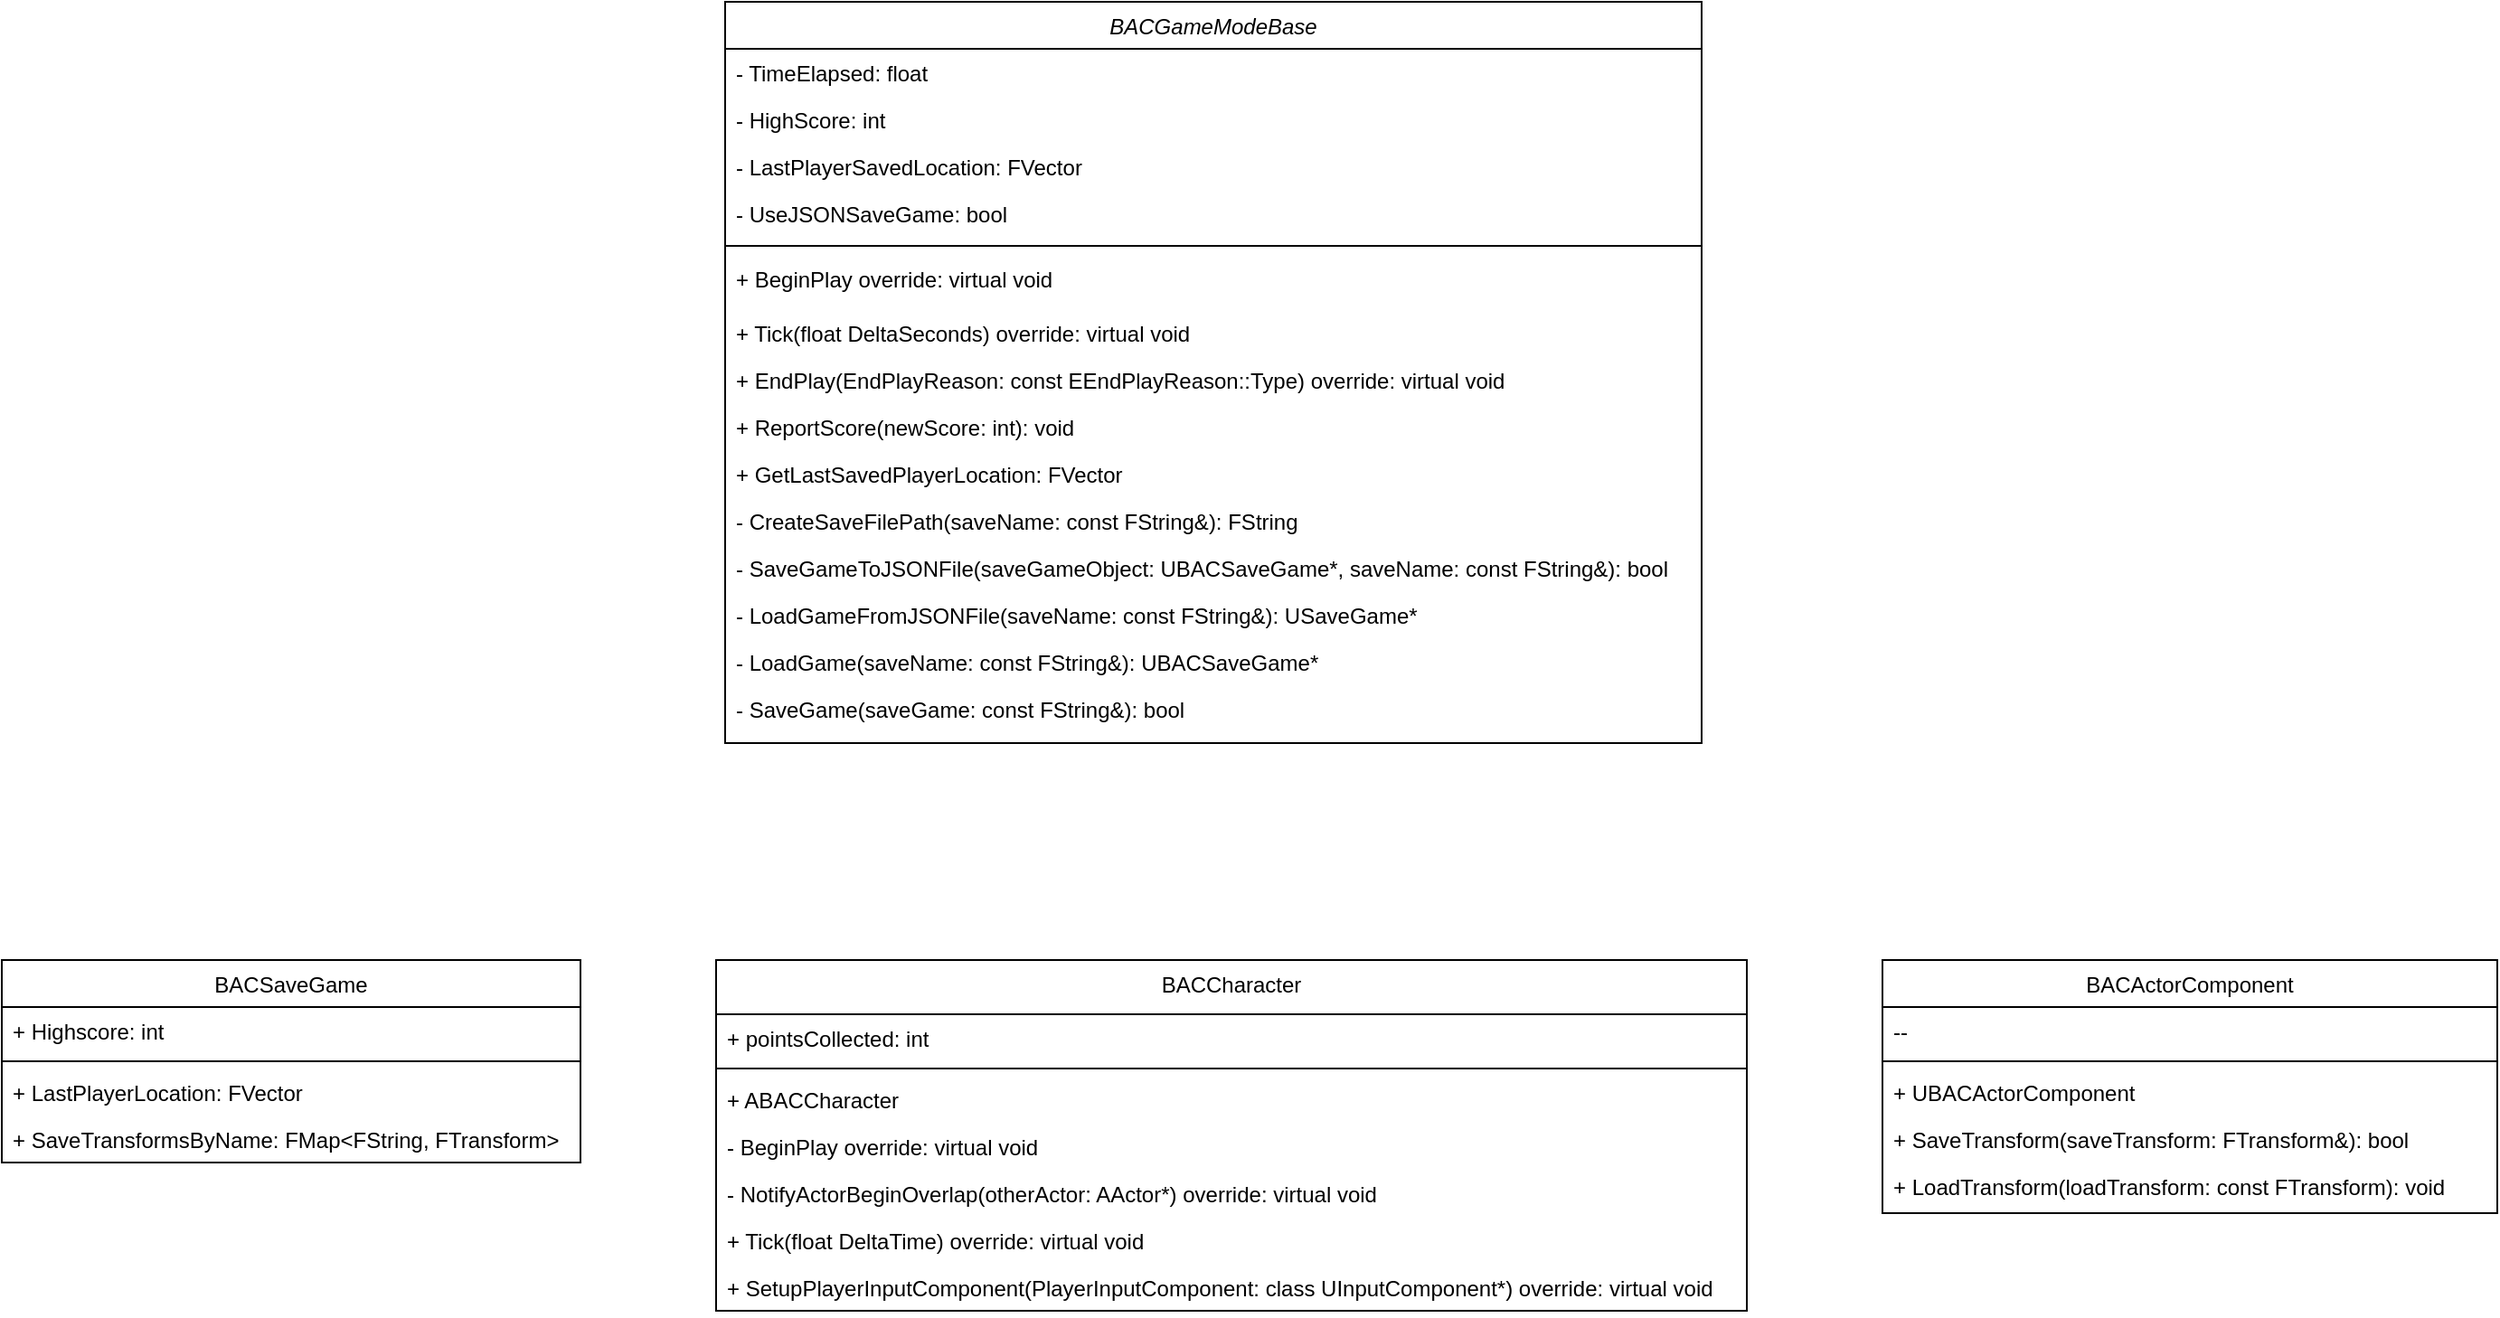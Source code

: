 <mxfile version="24.5.5" type="github">
  <diagram id="C5RBs43oDa-KdzZeNtuy" name="Page-1">
    <mxGraphModel dx="1434" dy="782" grid="1" gridSize="10" guides="1" tooltips="1" connect="1" arrows="1" fold="1" page="1" pageScale="1" pageWidth="827" pageHeight="1169" math="0" shadow="0">
      <root>
        <mxCell id="WIyWlLk6GJQsqaUBKTNV-0" />
        <mxCell id="WIyWlLk6GJQsqaUBKTNV-1" parent="WIyWlLk6GJQsqaUBKTNV-0" />
        <mxCell id="zkfFHV4jXpPFQw0GAbJ--0" value="BACGameModeBase" style="swimlane;fontStyle=2;align=center;verticalAlign=top;childLayout=stackLayout;horizontal=1;startSize=26;horizontalStack=0;resizeParent=1;resizeLast=0;collapsible=1;marginBottom=0;rounded=0;shadow=0;strokeWidth=1;" parent="WIyWlLk6GJQsqaUBKTNV-1" vertex="1">
          <mxGeometry x="520" y="30" width="540" height="410" as="geometry">
            <mxRectangle x="230" y="140" width="160" height="26" as="alternateBounds" />
          </mxGeometry>
        </mxCell>
        <mxCell id="zkfFHV4jXpPFQw0GAbJ--1" value="- TimeElapsed: float" style="text;align=left;verticalAlign=top;spacingLeft=4;spacingRight=4;overflow=hidden;rotatable=0;points=[[0,0.5],[1,0.5]];portConstraint=eastwest;" parent="zkfFHV4jXpPFQw0GAbJ--0" vertex="1">
          <mxGeometry y="26" width="540" height="26" as="geometry" />
        </mxCell>
        <mxCell id="zkfFHV4jXpPFQw0GAbJ--2" value="- HighScore: int" style="text;align=left;verticalAlign=top;spacingLeft=4;spacingRight=4;overflow=hidden;rotatable=0;points=[[0,0.5],[1,0.5]];portConstraint=eastwest;rounded=0;shadow=0;html=0;" parent="zkfFHV4jXpPFQw0GAbJ--0" vertex="1">
          <mxGeometry y="52" width="540" height="26" as="geometry" />
        </mxCell>
        <mxCell id="zkfFHV4jXpPFQw0GAbJ--3" value="- LastPlayerSavedLocation: FVector" style="text;align=left;verticalAlign=top;spacingLeft=4;spacingRight=4;overflow=hidden;rotatable=0;points=[[0,0.5],[1,0.5]];portConstraint=eastwest;rounded=0;shadow=0;html=0;" parent="zkfFHV4jXpPFQw0GAbJ--0" vertex="1">
          <mxGeometry y="78" width="540" height="26" as="geometry" />
        </mxCell>
        <mxCell id="3Qn9DJxI-8dzu8J4B5Hz-1" value="- UseJSONSaveGame: bool" style="text;align=left;verticalAlign=top;spacingLeft=4;spacingRight=4;overflow=hidden;rotatable=0;points=[[0,0.5],[1,0.5]];portConstraint=eastwest;rounded=0;shadow=0;html=0;" vertex="1" parent="zkfFHV4jXpPFQw0GAbJ--0">
          <mxGeometry y="104" width="540" height="26" as="geometry" />
        </mxCell>
        <mxCell id="zkfFHV4jXpPFQw0GAbJ--4" value="" style="line;html=1;strokeWidth=1;align=left;verticalAlign=middle;spacingTop=-1;spacingLeft=3;spacingRight=3;rotatable=0;labelPosition=right;points=[];portConstraint=eastwest;" parent="zkfFHV4jXpPFQw0GAbJ--0" vertex="1">
          <mxGeometry y="130" width="540" height="10" as="geometry" />
        </mxCell>
        <mxCell id="3Qn9DJxI-8dzu8J4B5Hz-2" value="+ BeginPlay override: virtual void" style="text;align=left;verticalAlign=top;spacingLeft=4;spacingRight=4;overflow=hidden;rotatable=0;points=[[0,0.5],[1,0.5]];portConstraint=eastwest;rounded=0;shadow=0;html=0;" vertex="1" parent="zkfFHV4jXpPFQw0GAbJ--0">
          <mxGeometry y="140" width="540" height="30" as="geometry" />
        </mxCell>
        <mxCell id="3Qn9DJxI-8dzu8J4B5Hz-3" value="+ Tick(float DeltaSeconds) override: virtual void&#xa;&#xa;" style="text;align=left;verticalAlign=top;spacingLeft=4;spacingRight=4;overflow=hidden;rotatable=0;points=[[0,0.5],[1,0.5]];portConstraint=eastwest;rounded=0;shadow=0;html=0;" vertex="1" parent="zkfFHV4jXpPFQw0GAbJ--0">
          <mxGeometry y="170" width="540" height="26" as="geometry" />
        </mxCell>
        <mxCell id="3Qn9DJxI-8dzu8J4B5Hz-4" value="+ EndPlay(EndPlayReason: const EEndPlayReason::Type) override: virtual void&#xa;&#xa;" style="text;align=left;verticalAlign=top;spacingLeft=4;spacingRight=4;overflow=hidden;rotatable=0;points=[[0,0.5],[1,0.5]];portConstraint=eastwest;rounded=0;shadow=0;html=0;" vertex="1" parent="zkfFHV4jXpPFQw0GAbJ--0">
          <mxGeometry y="196" width="540" height="26" as="geometry" />
        </mxCell>
        <mxCell id="3Qn9DJxI-8dzu8J4B5Hz-6" value="+ ReportScore(newScore: int): void&#xa;&#xa;" style="text;align=left;verticalAlign=top;spacingLeft=4;spacingRight=4;overflow=hidden;rotatable=0;points=[[0,0.5],[1,0.5]];portConstraint=eastwest;rounded=0;shadow=0;html=0;" vertex="1" parent="zkfFHV4jXpPFQw0GAbJ--0">
          <mxGeometry y="222" width="540" height="26" as="geometry" />
        </mxCell>
        <mxCell id="3Qn9DJxI-8dzu8J4B5Hz-5" value="+ GetLastSavedPlayerLocation: FVector&#xa;&#xa;" style="text;align=left;verticalAlign=top;spacingLeft=4;spacingRight=4;overflow=hidden;rotatable=0;points=[[0,0.5],[1,0.5]];portConstraint=eastwest;rounded=0;shadow=0;html=0;" vertex="1" parent="zkfFHV4jXpPFQw0GAbJ--0">
          <mxGeometry y="248" width="540" height="26" as="geometry" />
        </mxCell>
        <mxCell id="3Qn9DJxI-8dzu8J4B5Hz-7" value="- CreateSaveFilePath(saveName: const FString&amp;): FString" style="text;align=left;verticalAlign=top;spacingLeft=4;spacingRight=4;overflow=hidden;rotatable=0;points=[[0,0.5],[1,0.5]];portConstraint=eastwest;rounded=0;shadow=0;html=0;" vertex="1" parent="zkfFHV4jXpPFQw0GAbJ--0">
          <mxGeometry y="274" width="540" height="26" as="geometry" />
        </mxCell>
        <mxCell id="3Qn9DJxI-8dzu8J4B5Hz-8" value="- SaveGameToJSONFile(saveGameObject: UBACSaveGame*, saveName: const FString&amp;): bool" style="text;align=left;verticalAlign=top;spacingLeft=4;spacingRight=4;overflow=hidden;rotatable=0;points=[[0,0.5],[1,0.5]];portConstraint=eastwest;rounded=0;shadow=0;html=0;" vertex="1" parent="zkfFHV4jXpPFQw0GAbJ--0">
          <mxGeometry y="300" width="540" height="26" as="geometry" />
        </mxCell>
        <mxCell id="3Qn9DJxI-8dzu8J4B5Hz-9" value="- LoadGameFromJSONFile(saveName: const FString&amp;): USaveGame*" style="text;align=left;verticalAlign=top;spacingLeft=4;spacingRight=4;overflow=hidden;rotatable=0;points=[[0,0.5],[1,0.5]];portConstraint=eastwest;rounded=0;shadow=0;html=0;" vertex="1" parent="zkfFHV4jXpPFQw0GAbJ--0">
          <mxGeometry y="326" width="540" height="26" as="geometry" />
        </mxCell>
        <mxCell id="3Qn9DJxI-8dzu8J4B5Hz-10" value="- LoadGame(saveName: const FString&amp;): UBACSaveGame*" style="text;align=left;verticalAlign=top;spacingLeft=4;spacingRight=4;overflow=hidden;rotatable=0;points=[[0,0.5],[1,0.5]];portConstraint=eastwest;rounded=0;shadow=0;html=0;" vertex="1" parent="zkfFHV4jXpPFQw0GAbJ--0">
          <mxGeometry y="352" width="540" height="26" as="geometry" />
        </mxCell>
        <mxCell id="3Qn9DJxI-8dzu8J4B5Hz-11" value="- SaveGame(saveGame: const FString&amp;): bool" style="text;align=left;verticalAlign=top;spacingLeft=4;spacingRight=4;overflow=hidden;rotatable=0;points=[[0,0.5],[1,0.5]];portConstraint=eastwest;rounded=0;shadow=0;html=0;" vertex="1" parent="zkfFHV4jXpPFQw0GAbJ--0">
          <mxGeometry y="378" width="540" height="26" as="geometry" />
        </mxCell>
        <mxCell id="zkfFHV4jXpPFQw0GAbJ--17" value="BACSaveGame" style="swimlane;fontStyle=0;align=center;verticalAlign=top;childLayout=stackLayout;horizontal=1;startSize=26;horizontalStack=0;resizeParent=1;resizeLast=0;collapsible=1;marginBottom=0;rounded=0;shadow=0;strokeWidth=1;" parent="WIyWlLk6GJQsqaUBKTNV-1" vertex="1">
          <mxGeometry x="120" y="560" width="320" height="112" as="geometry">
            <mxRectangle x="550" y="140" width="160" height="26" as="alternateBounds" />
          </mxGeometry>
        </mxCell>
        <mxCell id="zkfFHV4jXpPFQw0GAbJ--18" value="+ Highscore: int" style="text;align=left;verticalAlign=top;spacingLeft=4;spacingRight=4;overflow=hidden;rotatable=0;points=[[0,0.5],[1,0.5]];portConstraint=eastwest;" parent="zkfFHV4jXpPFQw0GAbJ--17" vertex="1">
          <mxGeometry y="26" width="320" height="26" as="geometry" />
        </mxCell>
        <mxCell id="zkfFHV4jXpPFQw0GAbJ--23" value="" style="line;html=1;strokeWidth=1;align=left;verticalAlign=middle;spacingTop=-1;spacingLeft=3;spacingRight=3;rotatable=0;labelPosition=right;points=[];portConstraint=eastwest;" parent="zkfFHV4jXpPFQw0GAbJ--17" vertex="1">
          <mxGeometry y="52" width="320" height="8" as="geometry" />
        </mxCell>
        <mxCell id="zkfFHV4jXpPFQw0GAbJ--24" value="+ LastPlayerLocation: FVector" style="text;align=left;verticalAlign=top;spacingLeft=4;spacingRight=4;overflow=hidden;rotatable=0;points=[[0,0.5],[1,0.5]];portConstraint=eastwest;" parent="zkfFHV4jXpPFQw0GAbJ--17" vertex="1">
          <mxGeometry y="60" width="320" height="26" as="geometry" />
        </mxCell>
        <mxCell id="zkfFHV4jXpPFQw0GAbJ--25" value="+ SaveTransformsByName: FMap&lt;FString, FTransform&gt;" style="text;align=left;verticalAlign=top;spacingLeft=4;spacingRight=4;overflow=hidden;rotatable=0;points=[[0,0.5],[1,0.5]];portConstraint=eastwest;" parent="zkfFHV4jXpPFQw0GAbJ--17" vertex="1">
          <mxGeometry y="86" width="320" height="26" as="geometry" />
        </mxCell>
        <mxCell id="3Qn9DJxI-8dzu8J4B5Hz-12" value="BACCharacter" style="swimlane;fontStyle=0;align=center;verticalAlign=top;childLayout=stackLayout;horizontal=1;startSize=30;horizontalStack=0;resizeParent=1;resizeLast=0;collapsible=1;marginBottom=0;rounded=0;shadow=0;strokeWidth=1;" vertex="1" parent="WIyWlLk6GJQsqaUBKTNV-1">
          <mxGeometry x="515" y="560" width="570" height="194" as="geometry">
            <mxRectangle x="550" y="140" width="160" height="26" as="alternateBounds" />
          </mxGeometry>
        </mxCell>
        <mxCell id="3Qn9DJxI-8dzu8J4B5Hz-13" value="+ pointsCollected: int" style="text;align=left;verticalAlign=top;spacingLeft=4;spacingRight=4;overflow=hidden;rotatable=0;points=[[0,0.5],[1,0.5]];portConstraint=eastwest;" vertex="1" parent="3Qn9DJxI-8dzu8J4B5Hz-12">
          <mxGeometry y="30" width="570" height="26" as="geometry" />
        </mxCell>
        <mxCell id="3Qn9DJxI-8dzu8J4B5Hz-18" value="" style="line;html=1;strokeWidth=1;align=left;verticalAlign=middle;spacingTop=-1;spacingLeft=3;spacingRight=3;rotatable=0;labelPosition=right;points=[];portConstraint=eastwest;" vertex="1" parent="3Qn9DJxI-8dzu8J4B5Hz-12">
          <mxGeometry y="56" width="570" height="8" as="geometry" />
        </mxCell>
        <mxCell id="3Qn9DJxI-8dzu8J4B5Hz-19" value="+ ABACCharacter" style="text;align=left;verticalAlign=top;spacingLeft=4;spacingRight=4;overflow=hidden;rotatable=0;points=[[0,0.5],[1,0.5]];portConstraint=eastwest;" vertex="1" parent="3Qn9DJxI-8dzu8J4B5Hz-12">
          <mxGeometry y="64" width="570" height="26" as="geometry" />
        </mxCell>
        <mxCell id="3Qn9DJxI-8dzu8J4B5Hz-20" value="- BeginPlay override: virtual void" style="text;align=left;verticalAlign=top;spacingLeft=4;spacingRight=4;overflow=hidden;rotatable=0;points=[[0,0.5],[1,0.5]];portConstraint=eastwest;" vertex="1" parent="3Qn9DJxI-8dzu8J4B5Hz-12">
          <mxGeometry y="90" width="570" height="26" as="geometry" />
        </mxCell>
        <mxCell id="3Qn9DJxI-8dzu8J4B5Hz-30" value="- NotifyActorBeginOverlap(otherActor: AActor*) override: virtual void" style="text;align=left;verticalAlign=top;spacingLeft=4;spacingRight=4;overflow=hidden;rotatable=0;points=[[0,0.5],[1,0.5]];portConstraint=eastwest;" vertex="1" parent="3Qn9DJxI-8dzu8J4B5Hz-12">
          <mxGeometry y="116" width="570" height="26" as="geometry" />
        </mxCell>
        <mxCell id="3Qn9DJxI-8dzu8J4B5Hz-31" value="+ Tick(float DeltaTime) override: virtual void" style="text;align=left;verticalAlign=top;spacingLeft=4;spacingRight=4;overflow=hidden;rotatable=0;points=[[0,0.5],[1,0.5]];portConstraint=eastwest;" vertex="1" parent="3Qn9DJxI-8dzu8J4B5Hz-12">
          <mxGeometry y="142" width="570" height="26" as="geometry" />
        </mxCell>
        <mxCell id="3Qn9DJxI-8dzu8J4B5Hz-32" value="+ SetupPlayerInputComponent(PlayerInputComponent: class UInputComponent*) override: virtual void" style="text;align=left;verticalAlign=top;spacingLeft=4;spacingRight=4;overflow=hidden;rotatable=0;points=[[0,0.5],[1,0.5]];portConstraint=eastwest;" vertex="1" parent="3Qn9DJxI-8dzu8J4B5Hz-12">
          <mxGeometry y="168" width="570" height="26" as="geometry" />
        </mxCell>
        <mxCell id="3Qn9DJxI-8dzu8J4B5Hz-21" value="BACActorComponent" style="swimlane;fontStyle=0;align=center;verticalAlign=top;childLayout=stackLayout;horizontal=1;startSize=26;horizontalStack=0;resizeParent=1;resizeLast=0;collapsible=1;marginBottom=0;rounded=0;shadow=0;strokeWidth=1;" vertex="1" parent="WIyWlLk6GJQsqaUBKTNV-1">
          <mxGeometry x="1160" y="560" width="340" height="140" as="geometry">
            <mxRectangle x="550" y="140" width="160" height="26" as="alternateBounds" />
          </mxGeometry>
        </mxCell>
        <mxCell id="3Qn9DJxI-8dzu8J4B5Hz-29" value="--" style="text;align=left;verticalAlign=top;spacingLeft=4;spacingRight=4;overflow=hidden;rotatable=0;points=[[0,0.5],[1,0.5]];portConstraint=eastwest;" vertex="1" parent="3Qn9DJxI-8dzu8J4B5Hz-21">
          <mxGeometry y="26" width="340" height="26" as="geometry" />
        </mxCell>
        <mxCell id="3Qn9DJxI-8dzu8J4B5Hz-27" value="" style="line;html=1;strokeWidth=1;align=left;verticalAlign=middle;spacingTop=-1;spacingLeft=3;spacingRight=3;rotatable=0;labelPosition=right;points=[];portConstraint=eastwest;" vertex="1" parent="3Qn9DJxI-8dzu8J4B5Hz-21">
          <mxGeometry y="52" width="340" height="8" as="geometry" />
        </mxCell>
        <mxCell id="3Qn9DJxI-8dzu8J4B5Hz-28" value="+ UBACActorComponent" style="text;align=left;verticalAlign=top;spacingLeft=4;spacingRight=4;overflow=hidden;rotatable=0;points=[[0,0.5],[1,0.5]];portConstraint=eastwest;" vertex="1" parent="3Qn9DJxI-8dzu8J4B5Hz-21">
          <mxGeometry y="60" width="340" height="26" as="geometry" />
        </mxCell>
        <mxCell id="3Qn9DJxI-8dzu8J4B5Hz-34" value="+ SaveTransform(saveTransform: FTransform&amp;): bool" style="text;align=left;verticalAlign=top;spacingLeft=4;spacingRight=4;overflow=hidden;rotatable=0;points=[[0,0.5],[1,0.5]];portConstraint=eastwest;" vertex="1" parent="3Qn9DJxI-8dzu8J4B5Hz-21">
          <mxGeometry y="86" width="340" height="26" as="geometry" />
        </mxCell>
        <mxCell id="3Qn9DJxI-8dzu8J4B5Hz-35" value="+ LoadTransform(loadTransform: const FTransform): void" style="text;align=left;verticalAlign=top;spacingLeft=4;spacingRight=4;overflow=hidden;rotatable=0;points=[[0,0.5],[1,0.5]];portConstraint=eastwest;" vertex="1" parent="3Qn9DJxI-8dzu8J4B5Hz-21">
          <mxGeometry y="112" width="340" height="26" as="geometry" />
        </mxCell>
      </root>
    </mxGraphModel>
  </diagram>
</mxfile>
